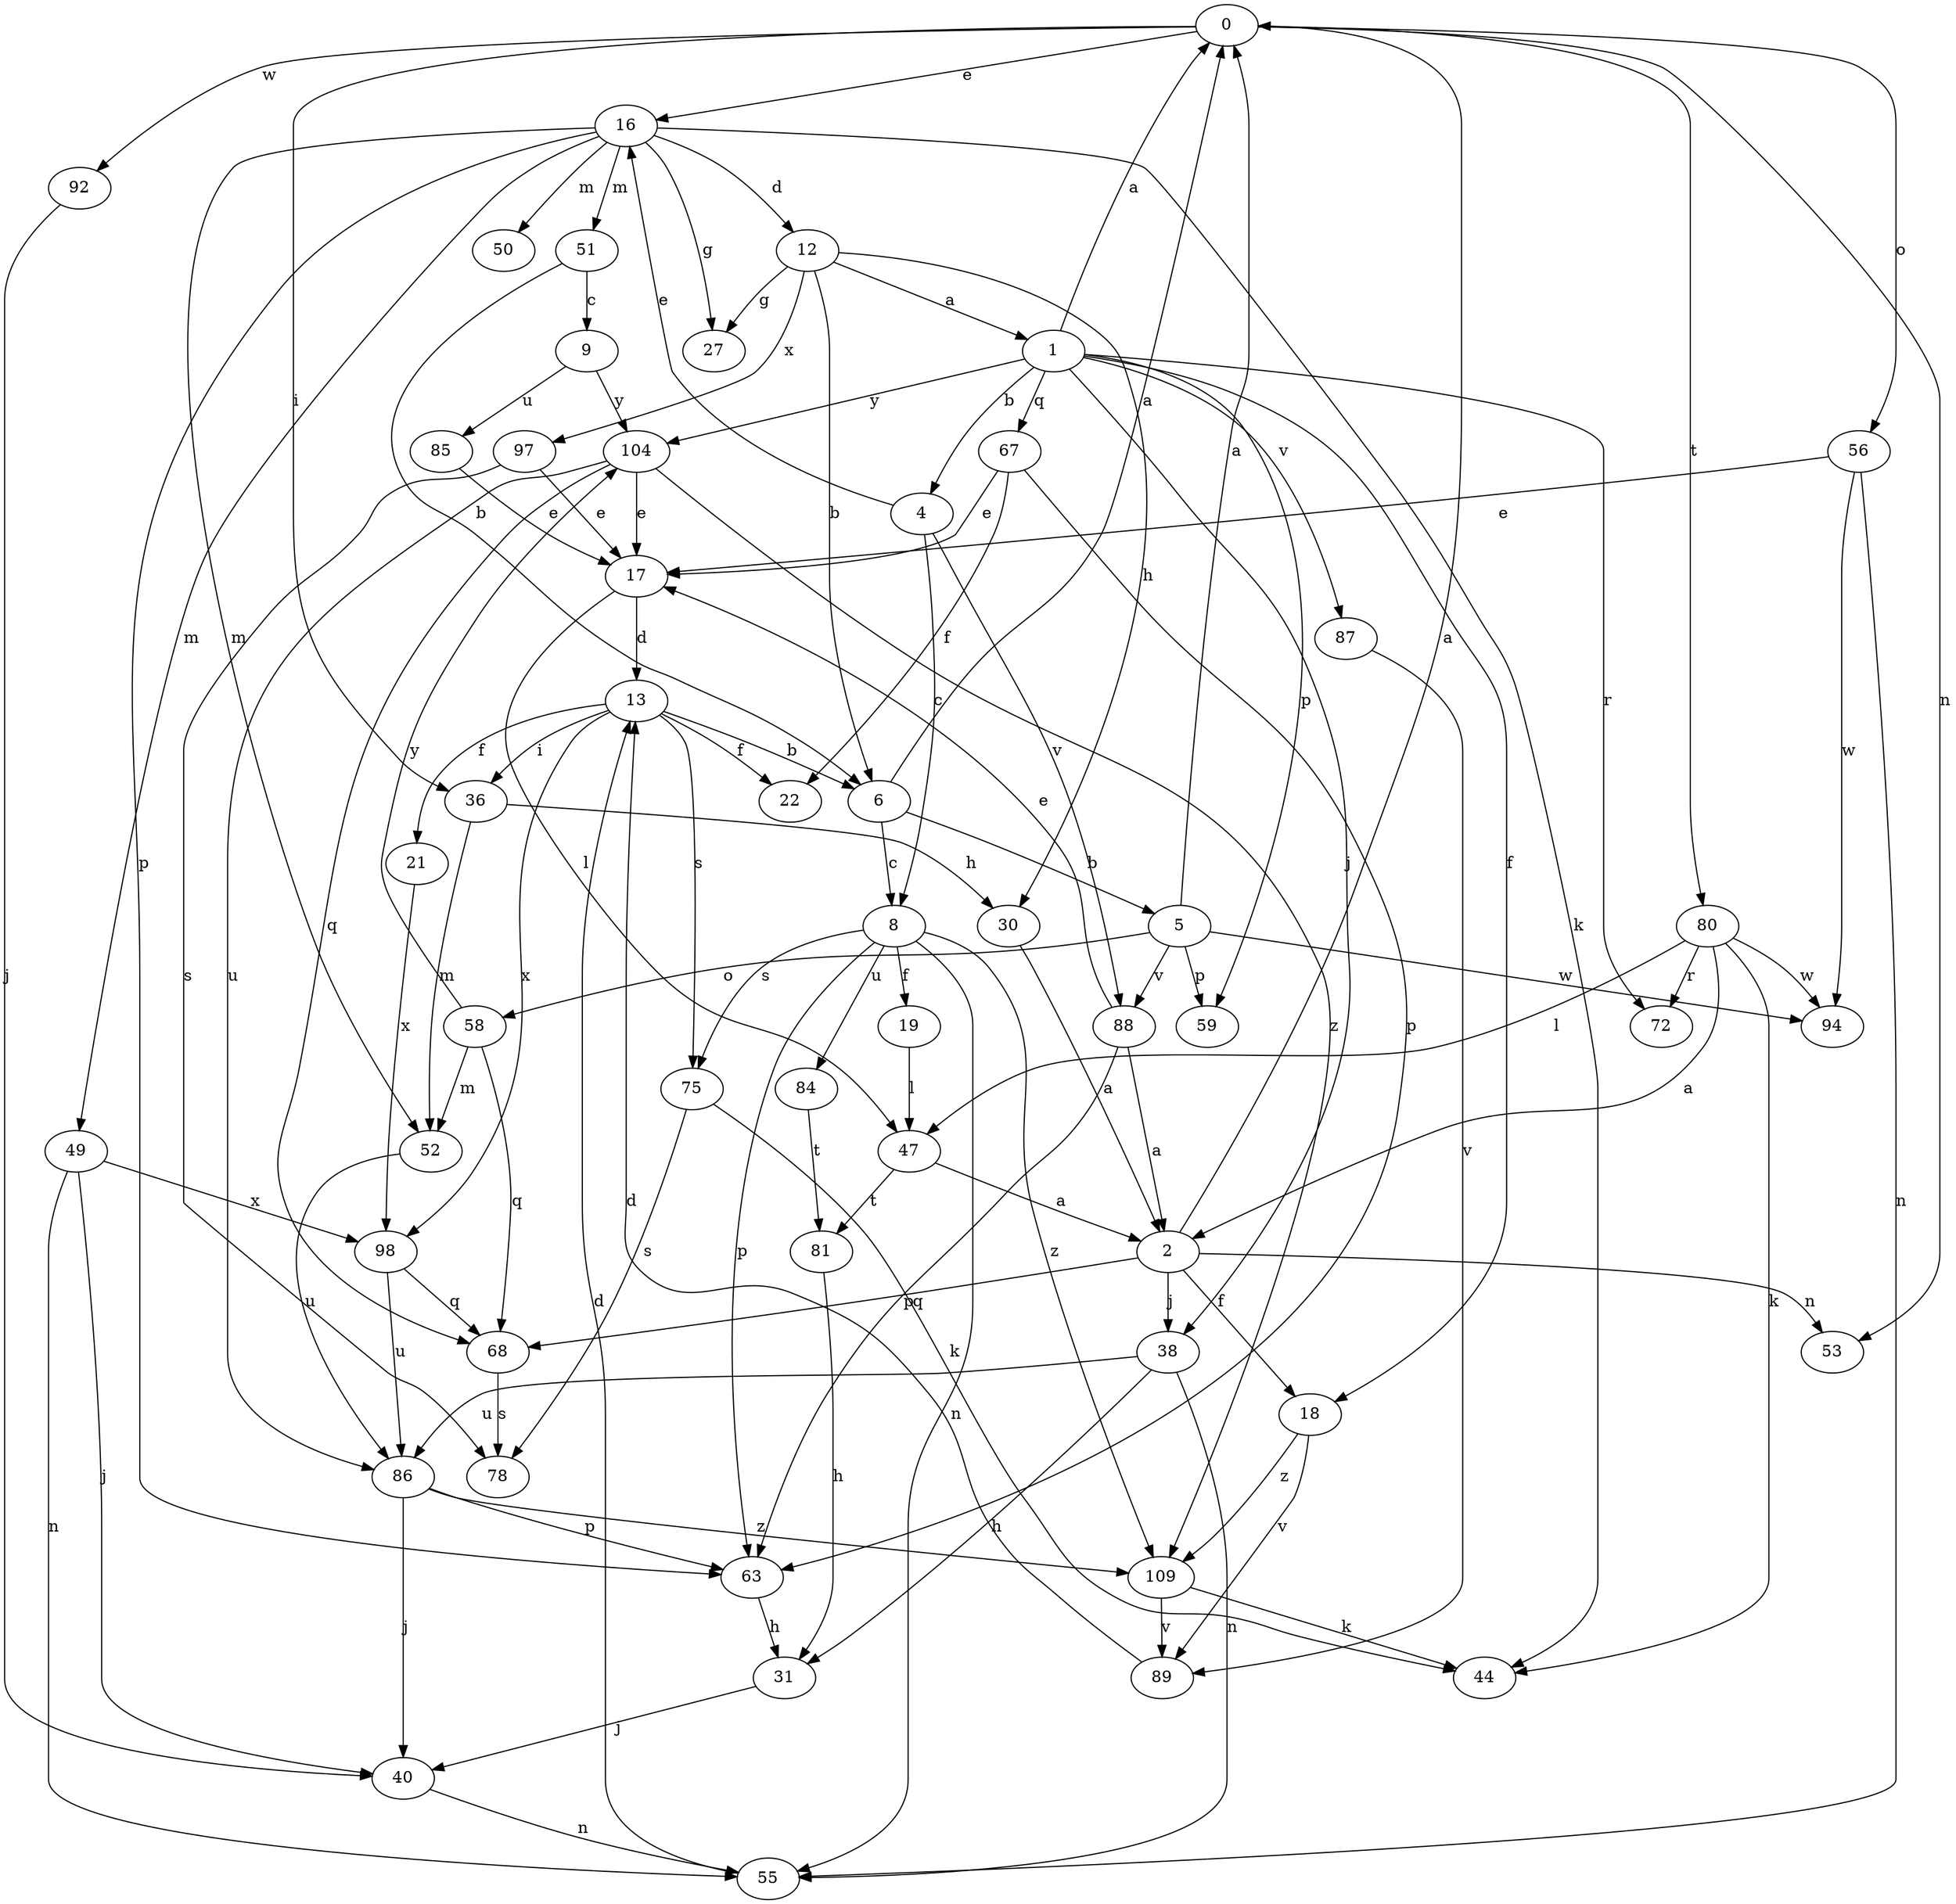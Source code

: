 strict digraph  {
0;
1;
2;
4;
5;
6;
8;
9;
12;
13;
16;
17;
18;
19;
21;
22;
27;
30;
31;
36;
38;
40;
44;
47;
49;
50;
51;
52;
53;
55;
56;
58;
59;
63;
67;
68;
72;
75;
78;
80;
81;
84;
85;
86;
87;
88;
89;
92;
94;
97;
98;
104;
109;
0 -> 16  [label=e];
0 -> 36  [label=i];
0 -> 53  [label=n];
0 -> 56  [label=o];
0 -> 80  [label=t];
0 -> 92  [label=w];
1 -> 0  [label=a];
1 -> 4  [label=b];
1 -> 18  [label=f];
1 -> 38  [label=j];
1 -> 59  [label=p];
1 -> 67  [label=q];
1 -> 72  [label=r];
1 -> 87  [label=v];
1 -> 104  [label=y];
2 -> 0  [label=a];
2 -> 18  [label=f];
2 -> 38  [label=j];
2 -> 53  [label=n];
2 -> 68  [label=q];
4 -> 8  [label=c];
4 -> 16  [label=e];
4 -> 88  [label=v];
5 -> 0  [label=a];
5 -> 58  [label=o];
5 -> 59  [label=p];
5 -> 88  [label=v];
5 -> 94  [label=w];
6 -> 0  [label=a];
6 -> 5  [label=b];
6 -> 8  [label=c];
8 -> 19  [label=f];
8 -> 55  [label=n];
8 -> 63  [label=p];
8 -> 75  [label=s];
8 -> 84  [label=u];
8 -> 109  [label=z];
9 -> 85  [label=u];
9 -> 104  [label=y];
12 -> 1  [label=a];
12 -> 6  [label=b];
12 -> 27  [label=g];
12 -> 30  [label=h];
12 -> 97  [label=x];
13 -> 6  [label=b];
13 -> 21  [label=f];
13 -> 22  [label=f];
13 -> 36  [label=i];
13 -> 75  [label=s];
13 -> 98  [label=x];
16 -> 12  [label=d];
16 -> 27  [label=g];
16 -> 44  [label=k];
16 -> 49  [label=m];
16 -> 50  [label=m];
16 -> 51  [label=m];
16 -> 52  [label=m];
16 -> 63  [label=p];
17 -> 13  [label=d];
17 -> 47  [label=l];
18 -> 89  [label=v];
18 -> 109  [label=z];
19 -> 47  [label=l];
21 -> 98  [label=x];
30 -> 2  [label=a];
31 -> 40  [label=j];
36 -> 30  [label=h];
36 -> 52  [label=m];
38 -> 31  [label=h];
38 -> 55  [label=n];
38 -> 86  [label=u];
40 -> 55  [label=n];
47 -> 2  [label=a];
47 -> 81  [label=t];
49 -> 40  [label=j];
49 -> 55  [label=n];
49 -> 98  [label=x];
51 -> 6  [label=b];
51 -> 9  [label=c];
52 -> 86  [label=u];
55 -> 13  [label=d];
56 -> 17  [label=e];
56 -> 55  [label=n];
56 -> 94  [label=w];
58 -> 52  [label=m];
58 -> 68  [label=q];
58 -> 104  [label=y];
63 -> 31  [label=h];
67 -> 17  [label=e];
67 -> 22  [label=f];
67 -> 63  [label=p];
68 -> 78  [label=s];
75 -> 44  [label=k];
75 -> 78  [label=s];
80 -> 2  [label=a];
80 -> 44  [label=k];
80 -> 47  [label=l];
80 -> 72  [label=r];
80 -> 94  [label=w];
81 -> 31  [label=h];
84 -> 81  [label=t];
85 -> 17  [label=e];
86 -> 40  [label=j];
86 -> 63  [label=p];
86 -> 109  [label=z];
87 -> 89  [label=v];
88 -> 2  [label=a];
88 -> 17  [label=e];
88 -> 63  [label=p];
89 -> 13  [label=d];
92 -> 40  [label=j];
97 -> 17  [label=e];
97 -> 78  [label=s];
98 -> 68  [label=q];
98 -> 86  [label=u];
104 -> 17  [label=e];
104 -> 68  [label=q];
104 -> 86  [label=u];
104 -> 109  [label=z];
109 -> 44  [label=k];
109 -> 89  [label=v];
}
